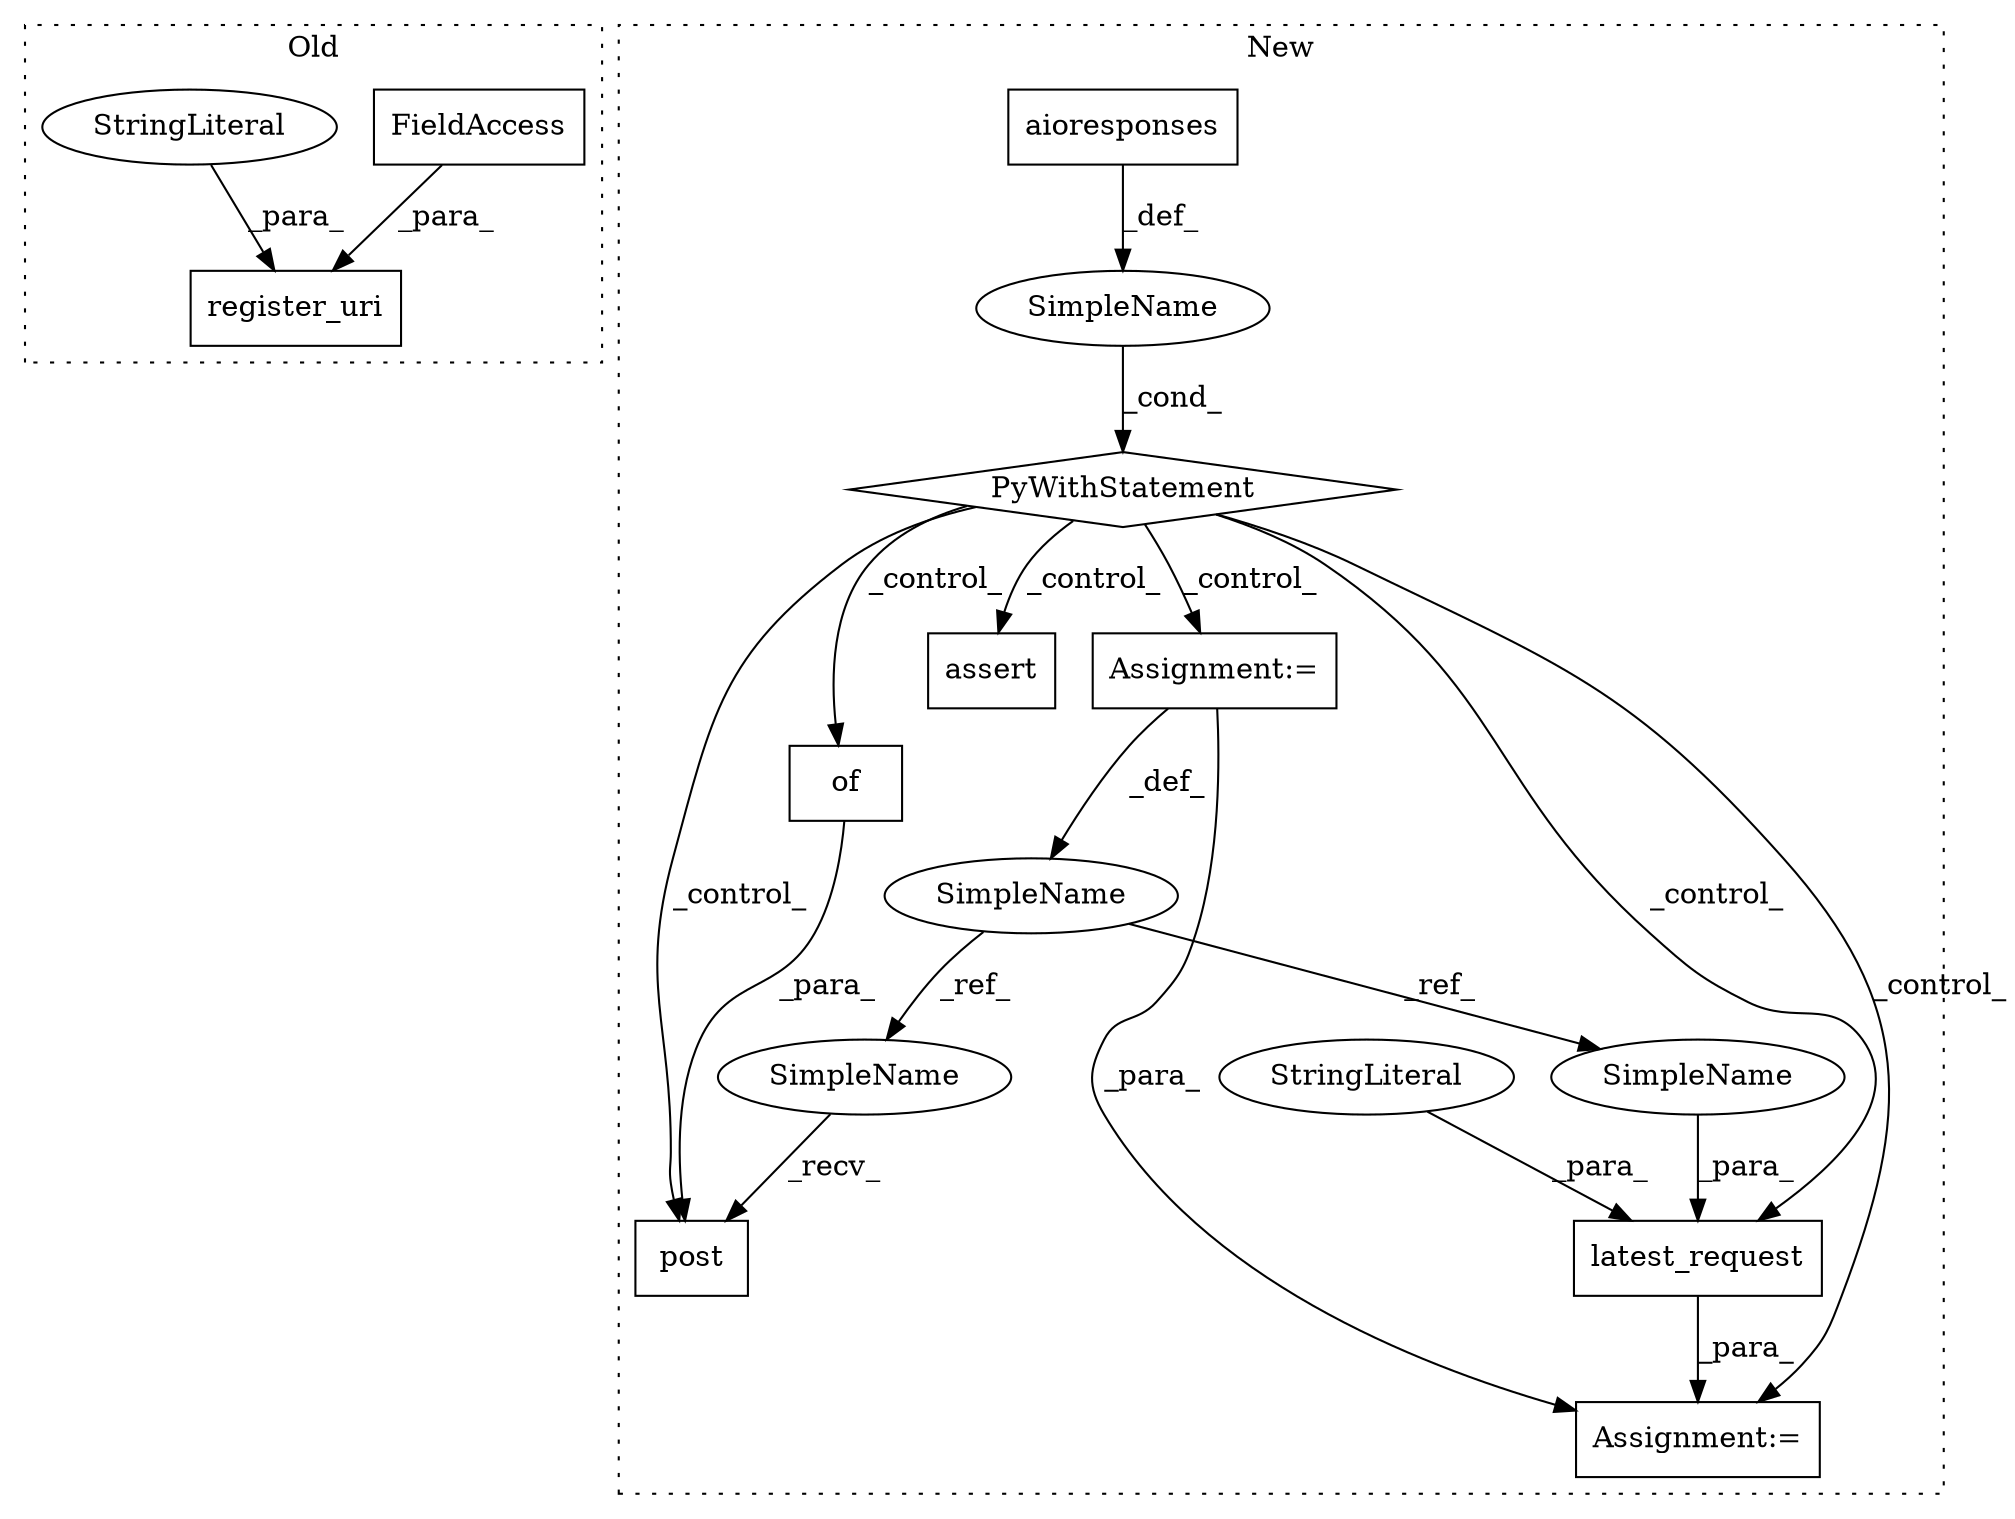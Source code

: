 digraph G {
subgraph cluster0 {
1 [label="register_uri" a="32" s="2377,2435" l="13,1" shape="box"];
6 [label="FieldAccess" a="22" s="2390" l="14" shape="box"];
7 [label="StringLiteral" a="45" s="2405" l="23" shape="ellipse"];
label = "Old";
style="dotted";
}
subgraph cluster1 {
2 [label="of" a="32" s="2569,2581" l="3,1" shape="box"];
3 [label="SimpleName" a="42" s="" l="" shape="ellipse"];
4 [label="PyWithStatement" a="104" s="2253,2277" l="10,2" shape="diamond"];
5 [label="aioresponses" a="32" s="2263" l="14" shape="box"];
8 [label="post" a="32" s="2509,2591" l="5,1" shape="box"];
9 [label="assert" a="6" s="3018" l="7" shape="box"];
10 [label="latest_request" a="32" s="2717,2796" l="15,1" shape="box"];
11 [label="StringLiteral" a="45" s="2746" l="50" shape="ellipse"];
12 [label="Assignment:=" a="7" s="2716" l="1" shape="box"];
13 [label="SimpleName" a="42" s="2291" l="6" shape="ellipse"];
14 [label="Assignment:=" a="7" s="2291" l="6" shape="box"];
15 [label="SimpleName" a="42" s="2732" l="6" shape="ellipse"];
16 [label="SimpleName" a="42" s="2502" l="6" shape="ellipse"];
label = "New";
style="dotted";
}
2 -> 8 [label="_para_"];
3 -> 4 [label="_cond_"];
4 -> 2 [label="_control_"];
4 -> 12 [label="_control_"];
4 -> 10 [label="_control_"];
4 -> 9 [label="_control_"];
4 -> 14 [label="_control_"];
4 -> 8 [label="_control_"];
5 -> 3 [label="_def_"];
6 -> 1 [label="_para_"];
7 -> 1 [label="_para_"];
10 -> 12 [label="_para_"];
11 -> 10 [label="_para_"];
13 -> 15 [label="_ref_"];
13 -> 16 [label="_ref_"];
14 -> 13 [label="_def_"];
14 -> 12 [label="_para_"];
15 -> 10 [label="_para_"];
16 -> 8 [label="_recv_"];
}